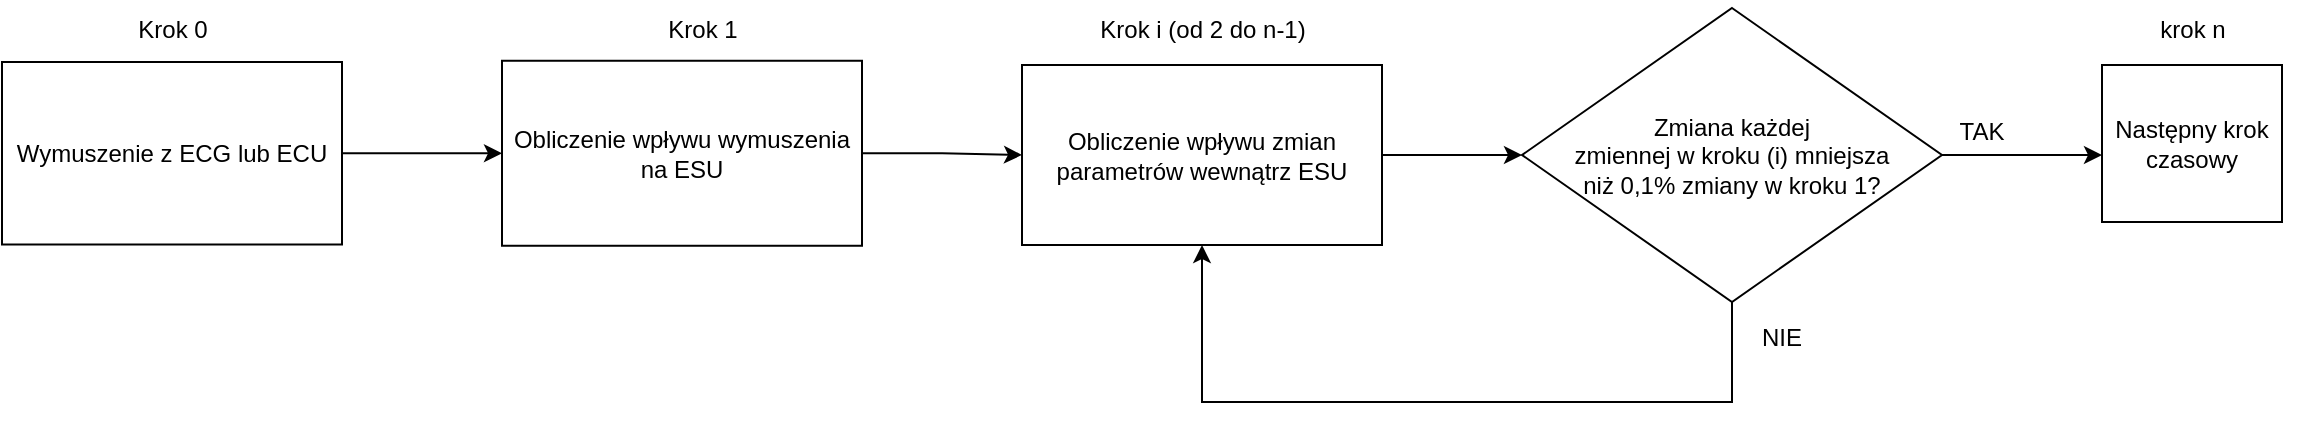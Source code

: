 <mxfile version="20.6.0" type="device"><diagram id="fBfSNOHUYt29XFlWqjsq" name="Strona-1"><mxGraphModel dx="1422" dy="762" grid="1" gridSize="10" guides="1" tooltips="1" connect="1" arrows="1" fold="1" page="1" pageScale="1" pageWidth="1169" pageHeight="827" math="0" shadow="0"><root><mxCell id="0"/><mxCell id="1" parent="0"/><mxCell id="SRT_9FlnD6Bvdm7OwTpG-3" value="" style="edgeStyle=orthogonalEdgeStyle;rounded=0;orthogonalLoop=1;jettySize=auto;html=1;" edge="1" parent="1" source="SRT_9FlnD6Bvdm7OwTpG-1" target="SRT_9FlnD6Bvdm7OwTpG-2"><mxGeometry relative="1" as="geometry"/></mxCell><mxCell id="SRT_9FlnD6Bvdm7OwTpG-1" value="Wymuszenie z ECG lub ECU" style="rounded=0;whiteSpace=wrap;html=1;" vertex="1" parent="1"><mxGeometry x="11" y="260" width="170" height="91.25" as="geometry"/></mxCell><mxCell id="SRT_9FlnD6Bvdm7OwTpG-5" value="" style="edgeStyle=orthogonalEdgeStyle;rounded=0;orthogonalLoop=1;jettySize=auto;html=1;" edge="1" parent="1" source="SRT_9FlnD6Bvdm7OwTpG-2" target="SRT_9FlnD6Bvdm7OwTpG-4"><mxGeometry relative="1" as="geometry"/></mxCell><mxCell id="SRT_9FlnD6Bvdm7OwTpG-2" value="Obliczenie wpływu wymuszenia na ESU" style="rounded=0;whiteSpace=wrap;html=1;" vertex="1" parent="1"><mxGeometry x="261" y="259.38" width="180" height="92.5" as="geometry"/></mxCell><mxCell id="SRT_9FlnD6Bvdm7OwTpG-8" value="" style="edgeStyle=orthogonalEdgeStyle;rounded=0;orthogonalLoop=1;jettySize=auto;html=1;" edge="1" parent="1" source="SRT_9FlnD6Bvdm7OwTpG-4" target="SRT_9FlnD6Bvdm7OwTpG-6"><mxGeometry relative="1" as="geometry"/></mxCell><mxCell id="SRT_9FlnD6Bvdm7OwTpG-4" value="Obliczenie wpływu zmian parametrów wewnątrz ESU" style="rounded=0;whiteSpace=wrap;html=1;" vertex="1" parent="1"><mxGeometry x="521" y="261.5" width="180" height="90" as="geometry"/></mxCell><mxCell id="SRT_9FlnD6Bvdm7OwTpG-7" style="edgeStyle=orthogonalEdgeStyle;rounded=0;orthogonalLoop=1;jettySize=auto;html=1;entryX=0.5;entryY=1;entryDx=0;entryDy=0;" edge="1" parent="1" source="SRT_9FlnD6Bvdm7OwTpG-6" target="SRT_9FlnD6Bvdm7OwTpG-4"><mxGeometry relative="1" as="geometry"><Array as="points"><mxPoint x="876" y="430"/><mxPoint x="611" y="430"/></Array></mxGeometry></mxCell><mxCell id="SRT_9FlnD6Bvdm7OwTpG-9" style="edgeStyle=orthogonalEdgeStyle;rounded=0;orthogonalLoop=1;jettySize=auto;html=1;" edge="1" parent="1" source="SRT_9FlnD6Bvdm7OwTpG-6"><mxGeometry relative="1" as="geometry"><mxPoint x="1061" y="306.5" as="targetPoint"/></mxGeometry></mxCell><mxCell id="SRT_9FlnD6Bvdm7OwTpG-6" value="Zmiana każdej &lt;br&gt;zmiennej w kroku (i) mniejsza&lt;br&gt;niż 0,1% zmiany w kroku 1?" style="rhombus;whiteSpace=wrap;html=1;" vertex="1" parent="1"><mxGeometry x="771" y="233" width="210" height="147" as="geometry"/></mxCell><mxCell id="SRT_9FlnD6Bvdm7OwTpG-10" value="TAK" style="text;html=1;strokeColor=none;fillColor=none;align=center;verticalAlign=middle;whiteSpace=wrap;rounded=0;" vertex="1" parent="1"><mxGeometry x="971" y="280" width="60" height="30" as="geometry"/></mxCell><mxCell id="SRT_9FlnD6Bvdm7OwTpG-11" value="NIE" style="text;html=1;strokeColor=none;fillColor=none;align=center;verticalAlign=middle;whiteSpace=wrap;rounded=0;" vertex="1" parent="1"><mxGeometry x="871" y="383" width="60" height="30" as="geometry"/></mxCell><mxCell id="SRT_9FlnD6Bvdm7OwTpG-12" value="Krok 0" style="text;html=1;strokeColor=none;fillColor=none;align=center;verticalAlign=middle;whiteSpace=wrap;rounded=0;" vertex="1" parent="1"><mxGeometry x="43.5" y="229.38" width="105" height="30" as="geometry"/></mxCell><mxCell id="SRT_9FlnD6Bvdm7OwTpG-13" value="Krok i (od 2 do n-1)" style="text;html=1;strokeColor=none;fillColor=none;align=center;verticalAlign=middle;whiteSpace=wrap;rounded=0;" vertex="1" parent="1"><mxGeometry x="558.5" y="229.38" width="105" height="30" as="geometry"/></mxCell><mxCell id="SRT_9FlnD6Bvdm7OwTpG-15" value="Krok 1" style="text;html=1;strokeColor=none;fillColor=none;align=center;verticalAlign=middle;whiteSpace=wrap;rounded=0;" vertex="1" parent="1"><mxGeometry x="308.5" y="229.38" width="105" height="30" as="geometry"/></mxCell><mxCell id="SRT_9FlnD6Bvdm7OwTpG-16" value="Następny krok czasowy" style="rounded=0;whiteSpace=wrap;html=1;" vertex="1" parent="1"><mxGeometry x="1061" y="261.5" width="90" height="78.5" as="geometry"/></mxCell><mxCell id="SRT_9FlnD6Bvdm7OwTpG-17" value="krok n" style="text;html=1;strokeColor=none;fillColor=none;align=center;verticalAlign=middle;whiteSpace=wrap;rounded=0;" vertex="1" parent="1"><mxGeometry x="1053.5" y="229.38" width="105" height="30" as="geometry"/></mxCell></root></mxGraphModel></diagram></mxfile>